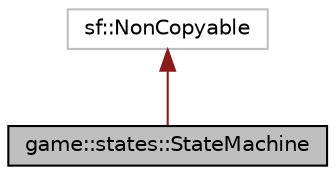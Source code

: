 digraph "game::states::StateMachine"
{
 // LATEX_PDF_SIZE
  edge [fontname="Helvetica",fontsize="10",labelfontname="Helvetica",labelfontsize="10"];
  node [fontname="Helvetica",fontsize="10",shape=record];
  Node1 [label="game::states::StateMachine",height=0.2,width=0.4,color="black", fillcolor="grey75", style="filled", fontcolor="black",tooltip="implementation of a pushdown state machine"];
  Node2 -> Node1 [dir="back",color="firebrick4",fontsize="10",style="solid",fontname="Helvetica"];
  Node2 [label="sf::NonCopyable",height=0.2,width=0.4,color="grey75", fillcolor="white", style="filled",tooltip=" "];
}
